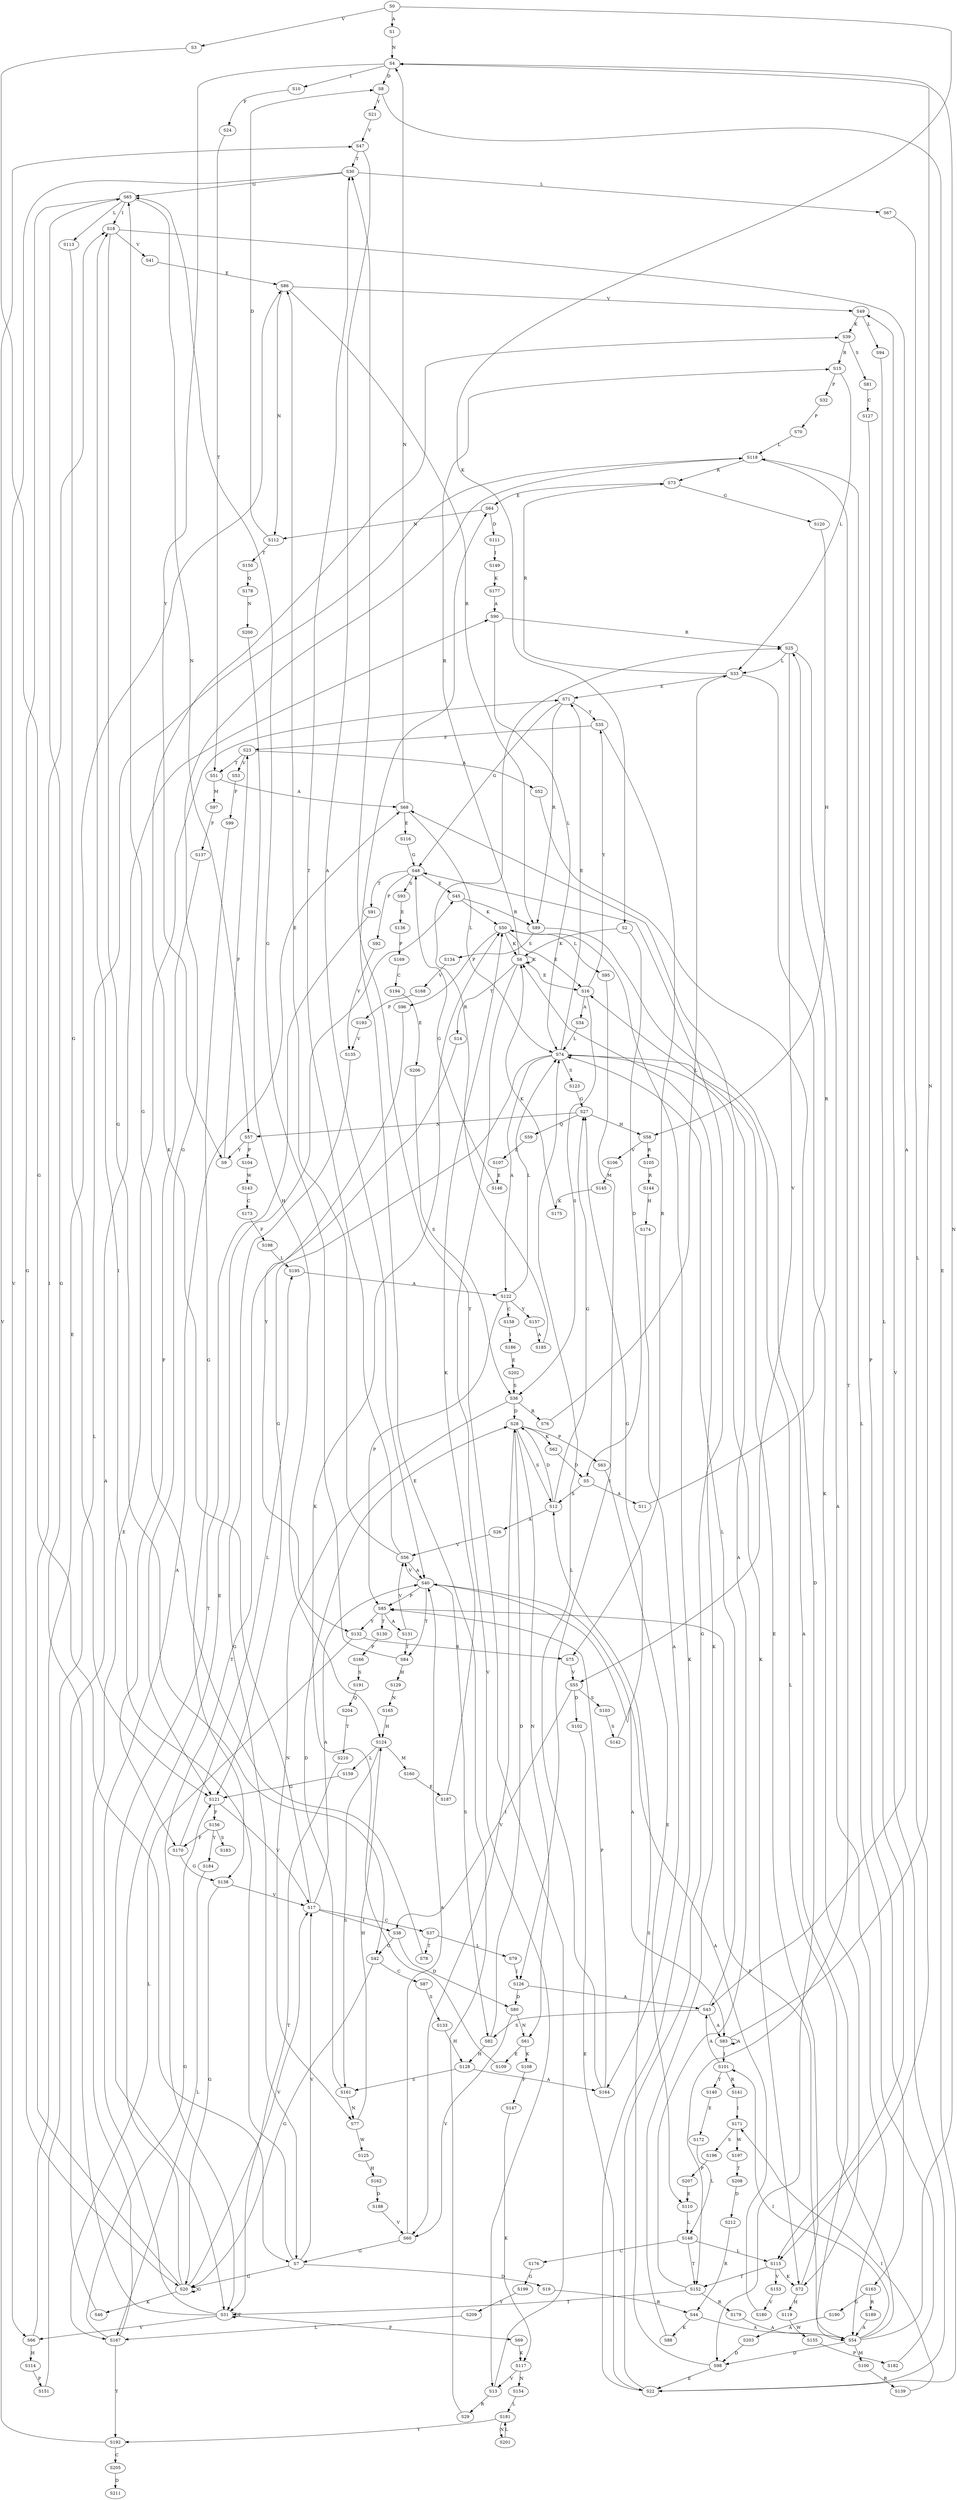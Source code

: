 strict digraph  {
	S0 -> S1 [ label = A ];
	S0 -> S2 [ label = K ];
	S0 -> S3 [ label = V ];
	S1 -> S4 [ label = N ];
	S2 -> S5 [ label = D ];
	S2 -> S6 [ label = K ];
	S3 -> S7 [ label = G ];
	S4 -> S8 [ label = D ];
	S4 -> S9 [ label = Y ];
	S4 -> S10 [ label = I ];
	S5 -> S11 [ label = A ];
	S5 -> S12 [ label = S ];
	S6 -> S13 [ label = V ];
	S6 -> S14 [ label = T ];
	S6 -> S15 [ label = R ];
	S6 -> S6 [ label = K ];
	S6 -> S16 [ label = E ];
	S7 -> S17 [ label = V ];
	S7 -> S18 [ label = I ];
	S7 -> S19 [ label = D ];
	S7 -> S20 [ label = G ];
	S8 -> S21 [ label = Y ];
	S8 -> S22 [ label = E ];
	S9 -> S23 [ label = F ];
	S10 -> S24 [ label = F ];
	S11 -> S25 [ label = R ];
	S12 -> S26 [ label = A ];
	S12 -> S27 [ label = G ];
	S12 -> S28 [ label = D ];
	S13 -> S29 [ label = R ];
	S13 -> S30 [ label = T ];
	S14 -> S31 [ label = T ];
	S15 -> S32 [ label = P ];
	S15 -> S33 [ label = L ];
	S16 -> S34 [ label = A ];
	S16 -> S35 [ label = Y ];
	S16 -> S36 [ label = S ];
	S17 -> S37 [ label = C ];
	S17 -> S38 [ label = I ];
	S17 -> S39 [ label = K ];
	S17 -> S40 [ label = A ];
	S18 -> S41 [ label = V ];
	S18 -> S42 [ label = G ];
	S18 -> S43 [ label = A ];
	S19 -> S44 [ label = R ];
	S20 -> S17 [ label = V ];
	S20 -> S45 [ label = E ];
	S20 -> S18 [ label = I ];
	S20 -> S20 [ label = G ];
	S20 -> S46 [ label = K ];
	S21 -> S47 [ label = V ];
	S22 -> S48 [ label = G ];
	S22 -> S49 [ label = V ];
	S22 -> S50 [ label = K ];
	S23 -> S51 [ label = T ];
	S23 -> S52 [ label = A ];
	S23 -> S53 [ label = V ];
	S24 -> S51 [ label = T ];
	S25 -> S54 [ label = A ];
	S25 -> S33 [ label = L ];
	S25 -> S55 [ label = V ];
	S26 -> S56 [ label = V ];
	S27 -> S57 [ label = N ];
	S27 -> S58 [ label = H ];
	S27 -> S59 [ label = Q ];
	S28 -> S60 [ label = V ];
	S28 -> S61 [ label = N ];
	S28 -> S62 [ label = K ];
	S28 -> S63 [ label = P ];
	S28 -> S12 [ label = S ];
	S29 -> S64 [ label = E ];
	S30 -> S65 [ label = G ];
	S30 -> S66 [ label = V ];
	S30 -> S67 [ label = L ];
	S31 -> S65 [ label = G ];
	S31 -> S31 [ label = T ];
	S31 -> S66 [ label = V ];
	S31 -> S68 [ label = A ];
	S31 -> S69 [ label = F ];
	S32 -> S70 [ label = P ];
	S33 -> S71 [ label = E ];
	S33 -> S72 [ label = K ];
	S33 -> S73 [ label = R ];
	S34 -> S74 [ label = L ];
	S35 -> S75 [ label = R ];
	S35 -> S23 [ label = F ];
	S36 -> S28 [ label = D ];
	S36 -> S76 [ label = R ];
	S36 -> S77 [ label = N ];
	S37 -> S78 [ label = T ];
	S37 -> S79 [ label = L ];
	S38 -> S42 [ label = G ];
	S38 -> S80 [ label = D ];
	S39 -> S15 [ label = R ];
	S39 -> S81 [ label = S ];
	S40 -> S82 [ label = S ];
	S40 -> S83 [ label = A ];
	S40 -> S84 [ label = T ];
	S40 -> S56 [ label = V ];
	S40 -> S85 [ label = P ];
	S41 -> S86 [ label = E ];
	S42 -> S20 [ label = G ];
	S42 -> S87 [ label = C ];
	S43 -> S82 [ label = S ];
	S43 -> S83 [ label = A ];
	S43 -> S74 [ label = L ];
	S44 -> S54 [ label = A ];
	S44 -> S88 [ label = K ];
	S45 -> S50 [ label = K ];
	S45 -> S89 [ label = R ];
	S46 -> S90 [ label = A ];
	S47 -> S40 [ label = A ];
	S47 -> S30 [ label = T ];
	S48 -> S91 [ label = T ];
	S48 -> S92 [ label = P ];
	S48 -> S45 [ label = E ];
	S48 -> S93 [ label = S ];
	S49 -> S39 [ label = K ];
	S49 -> S94 [ label = L ];
	S50 -> S95 [ label = L ];
	S50 -> S6 [ label = K ];
	S50 -> S16 [ label = E ];
	S50 -> S96 [ label = P ];
	S51 -> S97 [ label = M ];
	S51 -> S68 [ label = A ];
	S52 -> S98 [ label = D ];
	S53 -> S99 [ label = F ];
	S54 -> S98 [ label = D ];
	S54 -> S4 [ label = N ];
	S54 -> S85 [ label = P ];
	S54 -> S100 [ label = M ];
	S54 -> S74 [ label = L ];
	S54 -> S101 [ label = I ];
	S55 -> S38 [ label = I ];
	S55 -> S102 [ label = D ];
	S55 -> S103 [ label = S ];
	S56 -> S40 [ label = A ];
	S56 -> S86 [ label = E ];
	S56 -> S30 [ label = T ];
	S57 -> S104 [ label = P ];
	S57 -> S9 [ label = Y ];
	S58 -> S105 [ label = R ];
	S58 -> S106 [ label = V ];
	S59 -> S107 [ label = E ];
	S60 -> S7 [ label = G ];
	S60 -> S40 [ label = A ];
	S61 -> S108 [ label = K ];
	S61 -> S109 [ label = E ];
	S62 -> S5 [ label = D ];
	S63 -> S110 [ label = E ];
	S64 -> S111 [ label = D ];
	S64 -> S112 [ label = N ];
	S65 -> S113 [ label = L ];
	S65 -> S18 [ label = I ];
	S65 -> S20 [ label = G ];
	S65 -> S57 [ label = N ];
	S66 -> S114 [ label = H ];
	S66 -> S86 [ label = E ];
	S67 -> S115 [ label = L ];
	S68 -> S4 [ label = N ];
	S68 -> S116 [ label = E ];
	S68 -> S74 [ label = L ];
	S69 -> S117 [ label = K ];
	S70 -> S118 [ label = L ];
	S71 -> S48 [ label = G ];
	S71 -> S89 [ label = R ];
	S71 -> S35 [ label = Y ];
	S72 -> S119 [ label = H ];
	S72 -> S16 [ label = E ];
	S73 -> S120 [ label = G ];
	S73 -> S64 [ label = E ];
	S74 -> S121 [ label = G ];
	S74 -> S122 [ label = A ];
	S74 -> S71 [ label = E ];
	S74 -> S72 [ label = K ];
	S74 -> S123 [ label = S ];
	S75 -> S55 [ label = V ];
	S76 -> S33 [ label = L ];
	S77 -> S124 [ label = H ];
	S77 -> S125 [ label = W ];
	S78 -> S65 [ label = G ];
	S79 -> S126 [ label = I ];
	S80 -> S60 [ label = V ];
	S80 -> S61 [ label = N ];
	S81 -> S127 [ label = C ];
	S82 -> S128 [ label = H ];
	S82 -> S28 [ label = D ];
	S83 -> S4 [ label = N ];
	S83 -> S101 [ label = I ];
	S83 -> S83 [ label = A ];
	S84 -> S65 [ label = G ];
	S84 -> S129 [ label = H ];
	S85 -> S130 [ label = T ];
	S85 -> S131 [ label = A ];
	S85 -> S132 [ label = Y ];
	S86 -> S49 [ label = V ];
	S86 -> S89 [ label = R ];
	S86 -> S112 [ label = N ];
	S87 -> S133 [ label = S ];
	S88 -> S6 [ label = K ];
	S89 -> S54 [ label = A ];
	S89 -> S134 [ label = S ];
	S90 -> S74 [ label = L ];
	S90 -> S25 [ label = R ];
	S91 -> S31 [ label = T ];
	S92 -> S135 [ label = V ];
	S93 -> S136 [ label = E ];
	S94 -> S115 [ label = L ];
	S95 -> S126 [ label = I ];
	S96 -> S132 [ label = Y ];
	S97 -> S137 [ label = F ];
	S98 -> S12 [ label = S ];
	S98 -> S22 [ label = E ];
	S99 -> S138 [ label = G ];
	S100 -> S139 [ label = R ];
	S101 -> S43 [ label = A ];
	S101 -> S140 [ label = T ];
	S101 -> S141 [ label = R ];
	S102 -> S22 [ label = E ];
	S103 -> S142 [ label = S ];
	S104 -> S143 [ label = W ];
	S105 -> S144 [ label = R ];
	S106 -> S145 [ label = M ];
	S107 -> S146 [ label = E ];
	S108 -> S147 [ label = F ];
	S109 -> S50 [ label = K ];
	S110 -> S148 [ label = L ];
	S111 -> S149 [ label = I ];
	S112 -> S8 [ label = D ];
	S112 -> S150 [ label = T ];
	S113 -> S121 [ label = G ];
	S114 -> S151 [ label = P ];
	S115 -> S72 [ label = K ];
	S115 -> S152 [ label = T ];
	S115 -> S153 [ label = V ];
	S116 -> S48 [ label = G ];
	S117 -> S13 [ label = V ];
	S117 -> S154 [ label = N ];
	S118 -> S121 [ label = G ];
	S118 -> S152 [ label = T ];
	S118 -> S73 [ label = R ];
	S119 -> S155 [ label = W ];
	S120 -> S58 [ label = H ];
	S121 -> S156 [ label = F ];
	S121 -> S17 [ label = V ];
	S122 -> S74 [ label = L ];
	S122 -> S157 [ label = Y ];
	S122 -> S158 [ label = C ];
	S122 -> S85 [ label = P ];
	S123 -> S27 [ label = G ];
	S124 -> S159 [ label = L ];
	S124 -> S160 [ label = M ];
	S124 -> S161 [ label = S ];
	S125 -> S162 [ label = H ];
	S126 -> S80 [ label = D ];
	S126 -> S43 [ label = A ];
	S127 -> S163 [ label = P ];
	S128 -> S164 [ label = A ];
	S128 -> S161 [ label = S ];
	S129 -> S165 [ label = N ];
	S130 -> S166 [ label = P ];
	S131 -> S56 [ label = V ];
	S131 -> S84 [ label = T ];
	S132 -> S75 [ label = R ];
	S132 -> S167 [ label = L ];
	S133 -> S128 [ label = H ];
	S134 -> S168 [ label = V ];
	S135 -> S7 [ label = G ];
	S136 -> S169 [ label = P ];
	S137 -> S170 [ label = F ];
	S138 -> S20 [ label = G ];
	S138 -> S17 [ label = V ];
	S139 -> S171 [ label = I ];
	S140 -> S172 [ label = E ];
	S141 -> S171 [ label = I ];
	S142 -> S27 [ label = G ];
	S143 -> S173 [ label = C ];
	S144 -> S174 [ label = H ];
	S145 -> S175 [ label = K ];
	S146 -> S48 [ label = G ];
	S147 -> S117 [ label = K ];
	S148 -> S115 [ label = L ];
	S148 -> S152 [ label = T ];
	S148 -> S176 [ label = C ];
	S149 -> S177 [ label = K ];
	S150 -> S178 [ label = Q ];
	S151 -> S118 [ label = L ];
	S152 -> S31 [ label = T ];
	S152 -> S179 [ label = R ];
	S152 -> S68 [ label = A ];
	S153 -> S180 [ label = V ];
	S154 -> S181 [ label = L ];
	S155 -> S182 [ label = P ];
	S156 -> S183 [ label = S ];
	S156 -> S170 [ label = F ];
	S156 -> S184 [ label = Y ];
	S157 -> S185 [ label = A ];
	S158 -> S186 [ label = I ];
	S159 -> S121 [ label = G ];
	S160 -> S187 [ label = E ];
	S161 -> S77 [ label = N ];
	S161 -> S28 [ label = D ];
	S162 -> S188 [ label = D ];
	S163 -> S189 [ label = R ];
	S163 -> S190 [ label = G ];
	S164 -> S85 [ label = P ];
	S164 -> S74 [ label = L ];
	S165 -> S124 [ label = H ];
	S166 -> S191 [ label = S ];
	S167 -> S121 [ label = G ];
	S167 -> S192 [ label = Y ];
	S167 -> S71 [ label = E ];
	S168 -> S193 [ label = P ];
	S169 -> S194 [ label = C ];
	S170 -> S195 [ label = L ];
	S170 -> S138 [ label = G ];
	S171 -> S196 [ label = S ];
	S171 -> S197 [ label = W ];
	S172 -> S148 [ label = L ];
	S173 -> S198 [ label = F ];
	S174 -> S164 [ label = A ];
	S175 -> S6 [ label = K ];
	S176 -> S199 [ label = G ];
	S177 -> S90 [ label = A ];
	S178 -> S200 [ label = N ];
	S179 -> S54 [ label = A ];
	S180 -> S40 [ label = A ];
	S181 -> S192 [ label = Y ];
	S181 -> S201 [ label = N ];
	S182 -> S118 [ label = L ];
	S184 -> S167 [ label = L ];
	S185 -> S25 [ label = R ];
	S186 -> S202 [ label = E ];
	S187 -> S50 [ label = K ];
	S188 -> S60 [ label = V ];
	S189 -> S54 [ label = A ];
	S190 -> S203 [ label = A ];
	S191 -> S204 [ label = Q ];
	S192 -> S205 [ label = C ];
	S192 -> S47 [ label = V ];
	S193 -> S135 [ label = V ];
	S194 -> S206 [ label = E ];
	S195 -> S122 [ label = A ];
	S196 -> S207 [ label = P ];
	S197 -> S208 [ label = T ];
	S198 -> S195 [ label = L ];
	S199 -> S209 [ label = Y ];
	S200 -> S124 [ label = H ];
	S201 -> S181 [ label = L ];
	S202 -> S36 [ label = S ];
	S203 -> S98 [ label = D ];
	S204 -> S210 [ label = T ];
	S205 -> S211 [ label = D ];
	S206 -> S36 [ label = S ];
	S207 -> S110 [ label = E ];
	S208 -> S212 [ label = D ];
	S209 -> S167 [ label = L ];
	S210 -> S31 [ label = T ];
	S212 -> S44 [ label = R ];
}
